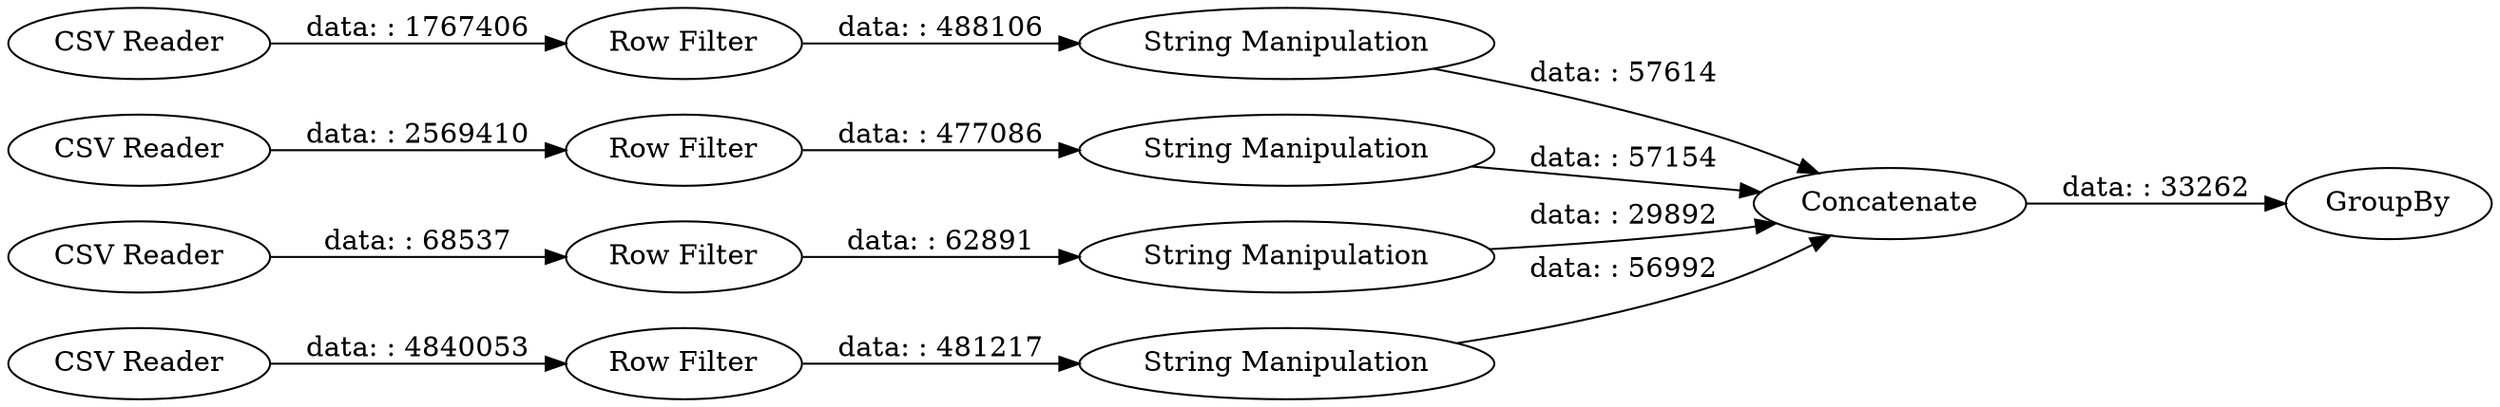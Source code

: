 digraph {
	"-6929093737527151076_272" [label="Row Filter"]
	"-6929093737527151076_267" [label="String Manipulation"]
	"-6929093737527151076_270" [label="String Manipulation"]
	"-6929093737527151076_274" [label=Concatenate]
	"-6929093737527151076_268" [label="CSV Reader"]
	"-6929093737527151076_275" [label=GroupBy]
	"-6929093737527151076_263" [label="Row Filter"]
	"-6929093737527151076_266" [label="Row Filter"]
	"-6929093737527151076_273" [label="String Manipulation"]
	"-6929093737527151076_269" [label="Row Filter"]
	"-6929093737527151076_264" [label="String Manipulation"]
	"-6929093737527151076_265" [label="CSV Reader"]
	"-6929093737527151076_271" [label="CSV Reader"]
	"-6929093737527151076_262" [label="CSV Reader"]
	"-6929093737527151076_264" -> "-6929093737527151076_274" [label="data: : 29892"]
	"-6929093737527151076_265" -> "-6929093737527151076_266" [label="data: : 1767406"]
	"-6929093737527151076_269" -> "-6929093737527151076_270" [label="data: : 477086"]
	"-6929093737527151076_274" -> "-6929093737527151076_275" [label="data: : 33262"]
	"-6929093737527151076_272" -> "-6929093737527151076_273" [label="data: : 481217"]
	"-6929093737527151076_273" -> "-6929093737527151076_274" [label="data: : 56992"]
	"-6929093737527151076_263" -> "-6929093737527151076_264" [label="data: : 62891"]
	"-6929093737527151076_270" -> "-6929093737527151076_274" [label="data: : 57154"]
	"-6929093737527151076_266" -> "-6929093737527151076_267" [label="data: : 488106"]
	"-6929093737527151076_268" -> "-6929093737527151076_269" [label="data: : 2569410"]
	"-6929093737527151076_271" -> "-6929093737527151076_272" [label="data: : 4840053"]
	"-6929093737527151076_262" -> "-6929093737527151076_263" [label="data: : 68537"]
	"-6929093737527151076_267" -> "-6929093737527151076_274" [label="data: : 57614"]
	rankdir=LR
}
